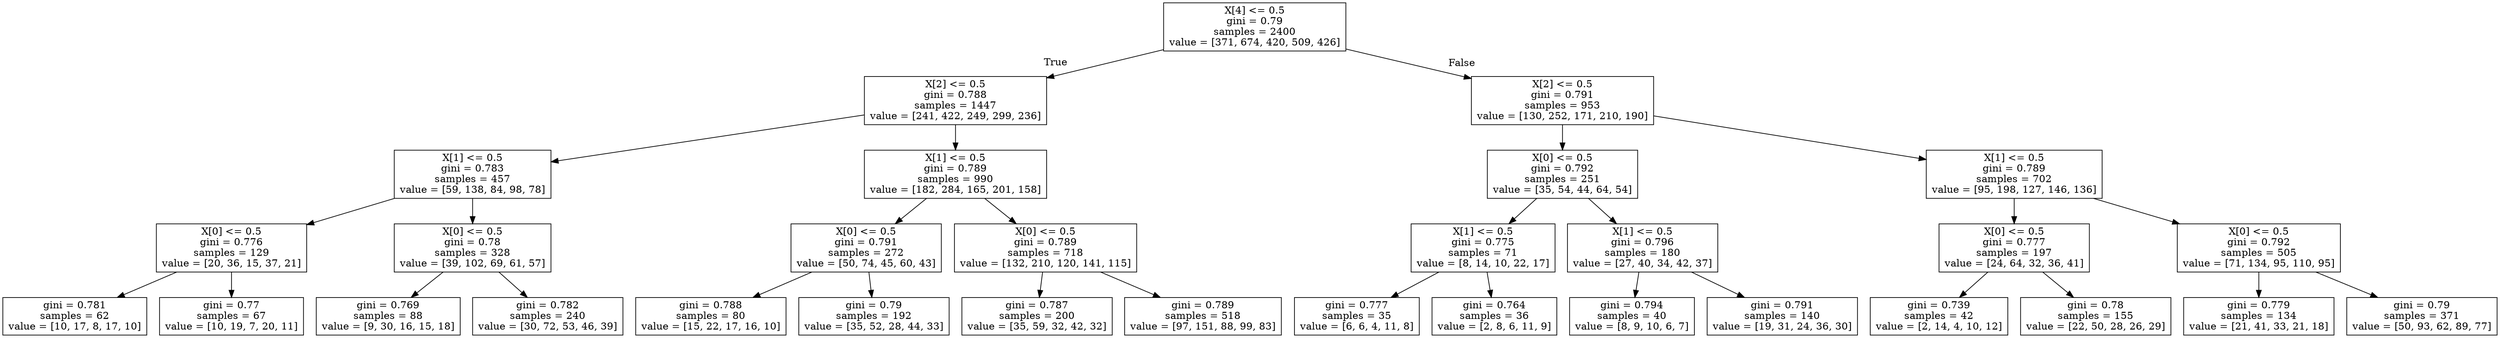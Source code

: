 digraph Tree {
node [shape=box] ;
0 [label="X[4] <= 0.5\ngini = 0.79\nsamples = 2400\nvalue = [371, 674, 420, 509, 426]"] ;
1 [label="X[2] <= 0.5\ngini = 0.788\nsamples = 1447\nvalue = [241, 422, 249, 299, 236]"] ;
0 -> 1 [labeldistance=2.5, labelangle=45, headlabel="True"] ;
2 [label="X[1] <= 0.5\ngini = 0.783\nsamples = 457\nvalue = [59, 138, 84, 98, 78]"] ;
1 -> 2 ;
3 [label="X[0] <= 0.5\ngini = 0.776\nsamples = 129\nvalue = [20, 36, 15, 37, 21]"] ;
2 -> 3 ;
4 [label="gini = 0.781\nsamples = 62\nvalue = [10, 17, 8, 17, 10]"] ;
3 -> 4 ;
5 [label="gini = 0.77\nsamples = 67\nvalue = [10, 19, 7, 20, 11]"] ;
3 -> 5 ;
6 [label="X[0] <= 0.5\ngini = 0.78\nsamples = 328\nvalue = [39, 102, 69, 61, 57]"] ;
2 -> 6 ;
7 [label="gini = 0.769\nsamples = 88\nvalue = [9, 30, 16, 15, 18]"] ;
6 -> 7 ;
8 [label="gini = 0.782\nsamples = 240\nvalue = [30, 72, 53, 46, 39]"] ;
6 -> 8 ;
9 [label="X[1] <= 0.5\ngini = 0.789\nsamples = 990\nvalue = [182, 284, 165, 201, 158]"] ;
1 -> 9 ;
10 [label="X[0] <= 0.5\ngini = 0.791\nsamples = 272\nvalue = [50, 74, 45, 60, 43]"] ;
9 -> 10 ;
11 [label="gini = 0.788\nsamples = 80\nvalue = [15, 22, 17, 16, 10]"] ;
10 -> 11 ;
12 [label="gini = 0.79\nsamples = 192\nvalue = [35, 52, 28, 44, 33]"] ;
10 -> 12 ;
13 [label="X[0] <= 0.5\ngini = 0.789\nsamples = 718\nvalue = [132, 210, 120, 141, 115]"] ;
9 -> 13 ;
14 [label="gini = 0.787\nsamples = 200\nvalue = [35, 59, 32, 42, 32]"] ;
13 -> 14 ;
15 [label="gini = 0.789\nsamples = 518\nvalue = [97, 151, 88, 99, 83]"] ;
13 -> 15 ;
16 [label="X[2] <= 0.5\ngini = 0.791\nsamples = 953\nvalue = [130, 252, 171, 210, 190]"] ;
0 -> 16 [labeldistance=2.5, labelangle=-45, headlabel="False"] ;
17 [label="X[0] <= 0.5\ngini = 0.792\nsamples = 251\nvalue = [35, 54, 44, 64, 54]"] ;
16 -> 17 ;
18 [label="X[1] <= 0.5\ngini = 0.775\nsamples = 71\nvalue = [8, 14, 10, 22, 17]"] ;
17 -> 18 ;
19 [label="gini = 0.777\nsamples = 35\nvalue = [6, 6, 4, 11, 8]"] ;
18 -> 19 ;
20 [label="gini = 0.764\nsamples = 36\nvalue = [2, 8, 6, 11, 9]"] ;
18 -> 20 ;
21 [label="X[1] <= 0.5\ngini = 0.796\nsamples = 180\nvalue = [27, 40, 34, 42, 37]"] ;
17 -> 21 ;
22 [label="gini = 0.794\nsamples = 40\nvalue = [8, 9, 10, 6, 7]"] ;
21 -> 22 ;
23 [label="gini = 0.791\nsamples = 140\nvalue = [19, 31, 24, 36, 30]"] ;
21 -> 23 ;
24 [label="X[1] <= 0.5\ngini = 0.789\nsamples = 702\nvalue = [95, 198, 127, 146, 136]"] ;
16 -> 24 ;
25 [label="X[0] <= 0.5\ngini = 0.777\nsamples = 197\nvalue = [24, 64, 32, 36, 41]"] ;
24 -> 25 ;
26 [label="gini = 0.739\nsamples = 42\nvalue = [2, 14, 4, 10, 12]"] ;
25 -> 26 ;
27 [label="gini = 0.78\nsamples = 155\nvalue = [22, 50, 28, 26, 29]"] ;
25 -> 27 ;
28 [label="X[0] <= 0.5\ngini = 0.792\nsamples = 505\nvalue = [71, 134, 95, 110, 95]"] ;
24 -> 28 ;
29 [label="gini = 0.779\nsamples = 134\nvalue = [21, 41, 33, 21, 18]"] ;
28 -> 29 ;
30 [label="gini = 0.79\nsamples = 371\nvalue = [50, 93, 62, 89, 77]"] ;
28 -> 30 ;
}